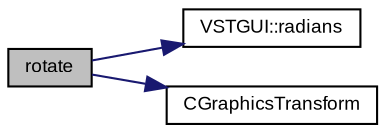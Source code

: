digraph "rotate"
{
  bgcolor="transparent";
  edge [fontname="Arial",fontsize="9",labelfontname="Arial",labelfontsize="9"];
  node [fontname="Arial",fontsize="9",shape=record];
  rankdir="LR";
  Node1 [label="rotate",height=0.2,width=0.4,color="black", fillcolor="grey75", style="filled" fontcolor="black"];
  Node1 -> Node2 [color="midnightblue",fontsize="9",style="solid",fontname="Arial"];
  Node2 [label="VSTGUI::radians",height=0.2,width=0.4,color="black",URL="$namespace_v_s_t_g_u_i.html#a0c954fd7fdc04e81276fb809ca6431b8"];
  Node1 -> Node3 [color="midnightblue",fontsize="9",style="solid",fontname="Arial"];
  Node3 [label="CGraphicsTransform",height=0.2,width=0.4,color="black",URL="$struct_v_s_t_g_u_i_1_1_c_graphics_transform.html#a6fdf66da9a43b608bc8182f500316b92"];
}
